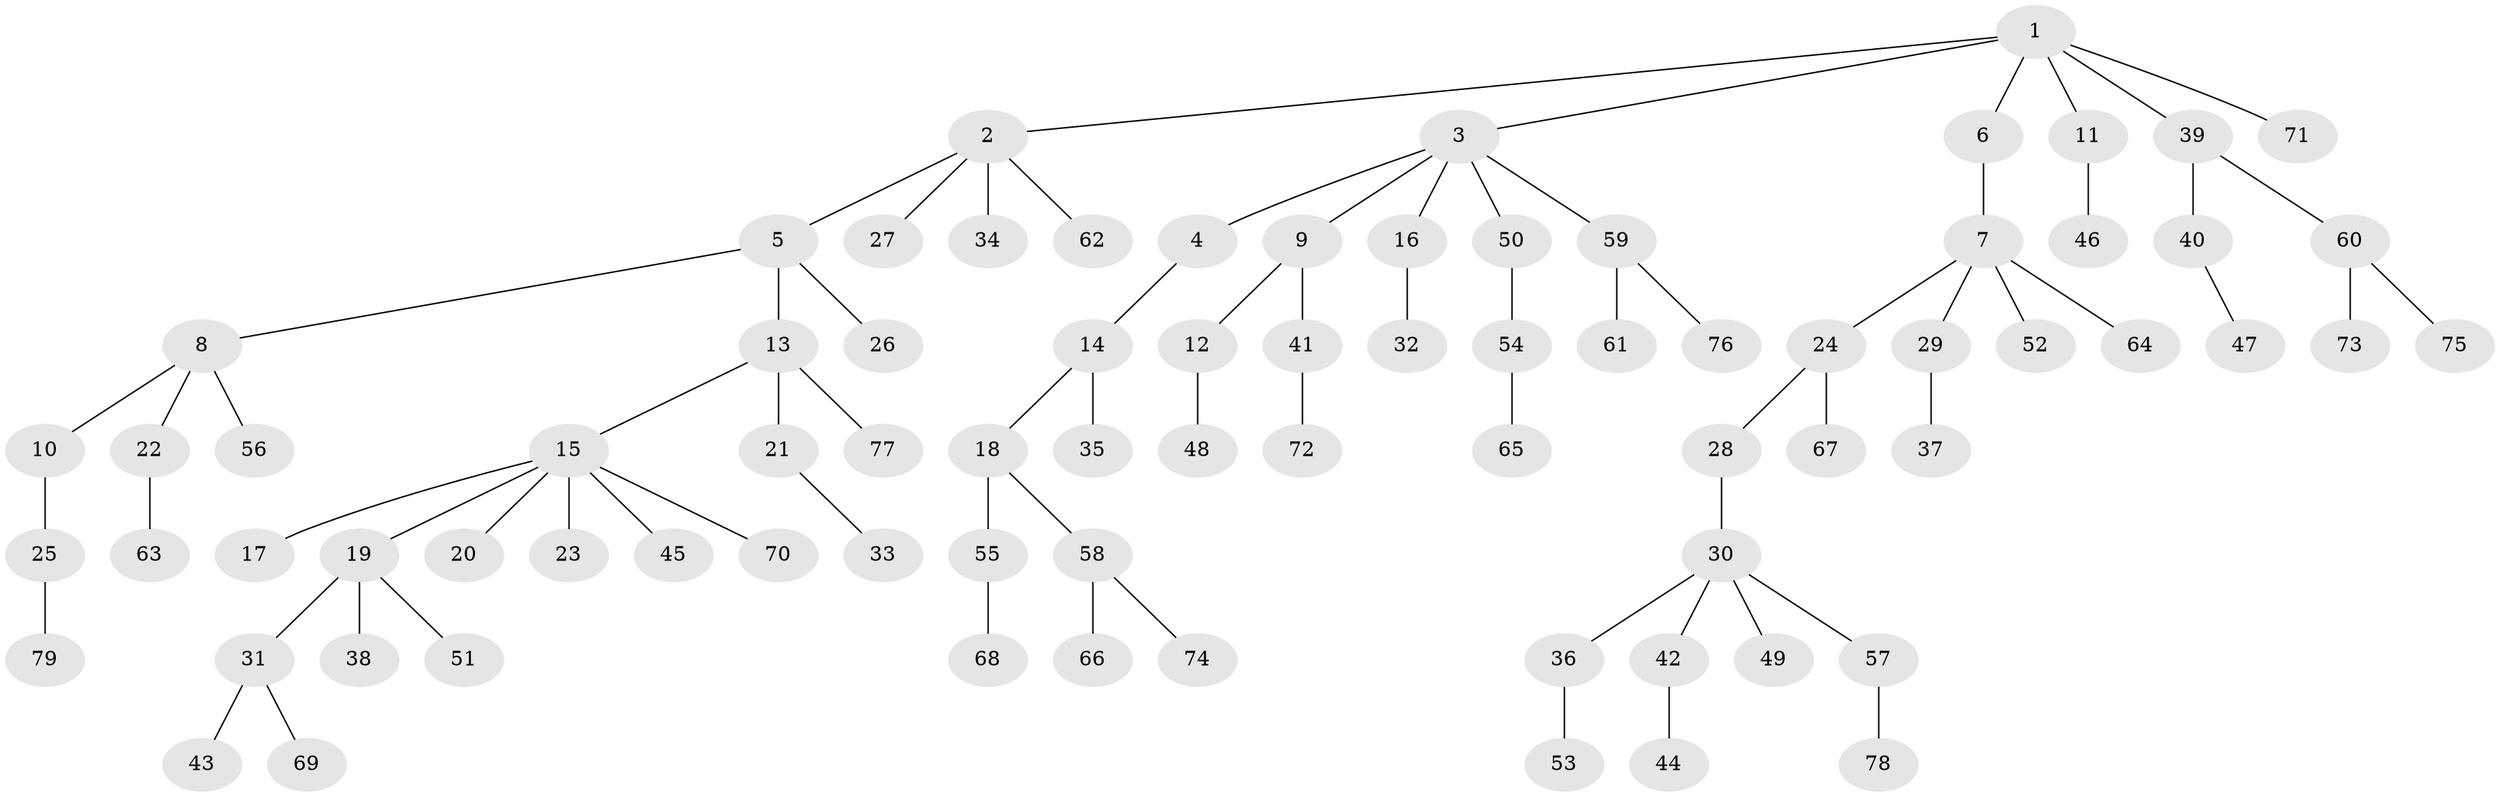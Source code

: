 // Generated by graph-tools (version 1.1) at 2025/50/03/09/25 03:50:24]
// undirected, 79 vertices, 78 edges
graph export_dot {
graph [start="1"]
  node [color=gray90,style=filled];
  1;
  2;
  3;
  4;
  5;
  6;
  7;
  8;
  9;
  10;
  11;
  12;
  13;
  14;
  15;
  16;
  17;
  18;
  19;
  20;
  21;
  22;
  23;
  24;
  25;
  26;
  27;
  28;
  29;
  30;
  31;
  32;
  33;
  34;
  35;
  36;
  37;
  38;
  39;
  40;
  41;
  42;
  43;
  44;
  45;
  46;
  47;
  48;
  49;
  50;
  51;
  52;
  53;
  54;
  55;
  56;
  57;
  58;
  59;
  60;
  61;
  62;
  63;
  64;
  65;
  66;
  67;
  68;
  69;
  70;
  71;
  72;
  73;
  74;
  75;
  76;
  77;
  78;
  79;
  1 -- 2;
  1 -- 3;
  1 -- 6;
  1 -- 11;
  1 -- 39;
  1 -- 71;
  2 -- 5;
  2 -- 27;
  2 -- 34;
  2 -- 62;
  3 -- 4;
  3 -- 9;
  3 -- 16;
  3 -- 50;
  3 -- 59;
  4 -- 14;
  5 -- 8;
  5 -- 13;
  5 -- 26;
  6 -- 7;
  7 -- 24;
  7 -- 29;
  7 -- 52;
  7 -- 64;
  8 -- 10;
  8 -- 22;
  8 -- 56;
  9 -- 12;
  9 -- 41;
  10 -- 25;
  11 -- 46;
  12 -- 48;
  13 -- 15;
  13 -- 21;
  13 -- 77;
  14 -- 18;
  14 -- 35;
  15 -- 17;
  15 -- 19;
  15 -- 20;
  15 -- 23;
  15 -- 45;
  15 -- 70;
  16 -- 32;
  18 -- 55;
  18 -- 58;
  19 -- 31;
  19 -- 38;
  19 -- 51;
  21 -- 33;
  22 -- 63;
  24 -- 28;
  24 -- 67;
  25 -- 79;
  28 -- 30;
  29 -- 37;
  30 -- 36;
  30 -- 42;
  30 -- 49;
  30 -- 57;
  31 -- 43;
  31 -- 69;
  36 -- 53;
  39 -- 40;
  39 -- 60;
  40 -- 47;
  41 -- 72;
  42 -- 44;
  50 -- 54;
  54 -- 65;
  55 -- 68;
  57 -- 78;
  58 -- 66;
  58 -- 74;
  59 -- 61;
  59 -- 76;
  60 -- 73;
  60 -- 75;
}
